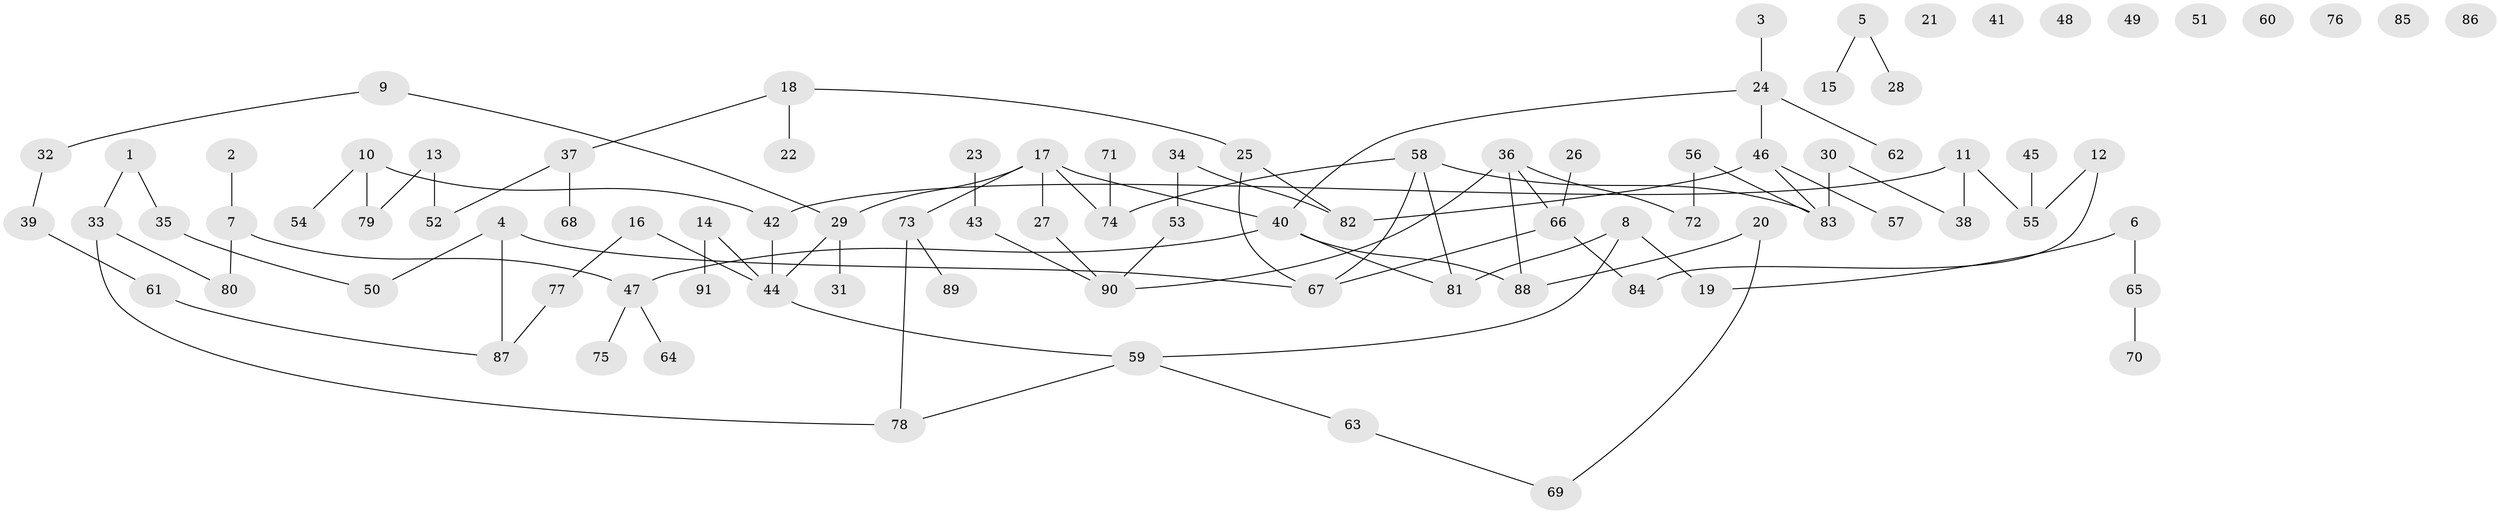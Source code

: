// coarse degree distribution, {1: 0.2972972972972973, 2: 0.1891891891891892, 6: 0.05405405405405406, 5: 0.08108108108108109, 3: 0.16216216216216217, 4: 0.21621621621621623}
// Generated by graph-tools (version 1.1) at 2025/35/03/04/25 23:35:48]
// undirected, 91 vertices, 97 edges
graph export_dot {
  node [color=gray90,style=filled];
  1;
  2;
  3;
  4;
  5;
  6;
  7;
  8;
  9;
  10;
  11;
  12;
  13;
  14;
  15;
  16;
  17;
  18;
  19;
  20;
  21;
  22;
  23;
  24;
  25;
  26;
  27;
  28;
  29;
  30;
  31;
  32;
  33;
  34;
  35;
  36;
  37;
  38;
  39;
  40;
  41;
  42;
  43;
  44;
  45;
  46;
  47;
  48;
  49;
  50;
  51;
  52;
  53;
  54;
  55;
  56;
  57;
  58;
  59;
  60;
  61;
  62;
  63;
  64;
  65;
  66;
  67;
  68;
  69;
  70;
  71;
  72;
  73;
  74;
  75;
  76;
  77;
  78;
  79;
  80;
  81;
  82;
  83;
  84;
  85;
  86;
  87;
  88;
  89;
  90;
  91;
  1 -- 33;
  1 -- 35;
  2 -- 7;
  3 -- 24;
  4 -- 50;
  4 -- 67;
  4 -- 87;
  5 -- 15;
  5 -- 28;
  6 -- 19;
  6 -- 65;
  7 -- 47;
  7 -- 80;
  8 -- 19;
  8 -- 59;
  8 -- 81;
  9 -- 29;
  9 -- 32;
  10 -- 42;
  10 -- 54;
  10 -- 79;
  11 -- 38;
  11 -- 42;
  11 -- 55;
  12 -- 55;
  12 -- 84;
  13 -- 52;
  13 -- 79;
  14 -- 44;
  14 -- 91;
  16 -- 44;
  16 -- 77;
  17 -- 27;
  17 -- 29;
  17 -- 40;
  17 -- 73;
  17 -- 74;
  18 -- 22;
  18 -- 25;
  18 -- 37;
  20 -- 69;
  20 -- 88;
  23 -- 43;
  24 -- 40;
  24 -- 46;
  24 -- 62;
  25 -- 67;
  25 -- 82;
  26 -- 66;
  27 -- 90;
  29 -- 31;
  29 -- 44;
  30 -- 38;
  30 -- 83;
  32 -- 39;
  33 -- 78;
  33 -- 80;
  34 -- 53;
  34 -- 82;
  35 -- 50;
  36 -- 66;
  36 -- 72;
  36 -- 88;
  36 -- 90;
  37 -- 52;
  37 -- 68;
  39 -- 61;
  40 -- 47;
  40 -- 81;
  40 -- 88;
  42 -- 44;
  43 -- 90;
  44 -- 59;
  45 -- 55;
  46 -- 57;
  46 -- 82;
  46 -- 83;
  47 -- 64;
  47 -- 75;
  53 -- 90;
  56 -- 72;
  56 -- 83;
  58 -- 67;
  58 -- 74;
  58 -- 81;
  58 -- 83;
  59 -- 63;
  59 -- 78;
  61 -- 87;
  63 -- 69;
  65 -- 70;
  66 -- 67;
  66 -- 84;
  71 -- 74;
  73 -- 78;
  73 -- 89;
  77 -- 87;
}
